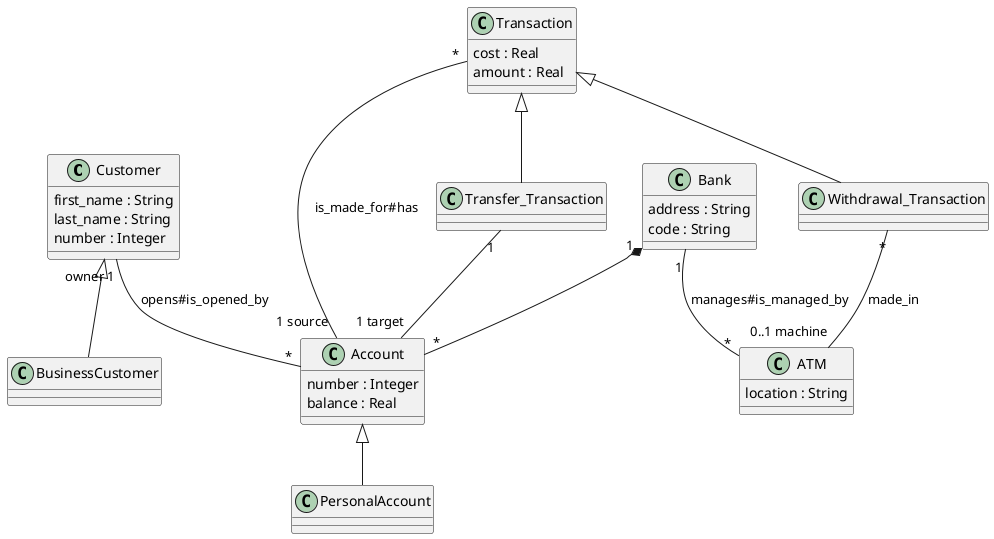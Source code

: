 @startuml
class Customer
{
first_name : String
last_name : String
number : Integer
}
class Account
{
number : Integer
balance : Real
}
class Bank
{
address : String
code : String
}
class ATM
{
location : String
}

class Transaction
{
cost : Real
amount : Real
}

class Withdrawal_Transaction {}
class Transfer_Transaction {}
class BusinessCustomer{}
class PersonalAccount{}

Customer <|-- BusinessCustomer
Account <|-- PersonalAccount
Transaction <|--  Withdrawal_Transaction
Transaction <|-- Transfer_Transaction


Withdrawal_Transaction "*" -- "0..1 machine" ATM : made_in
Customer "owner 1" -- "*" Account : opens#is_opened_by
Bank "1" *-- "*" Account
Bank "1" -- "*" ATM : manages#is_managed_by
Transfer_Transaction "1" -- "1 target" Account
Transaction "*" -- "1 source" Account : is_made_for#has
@enduml